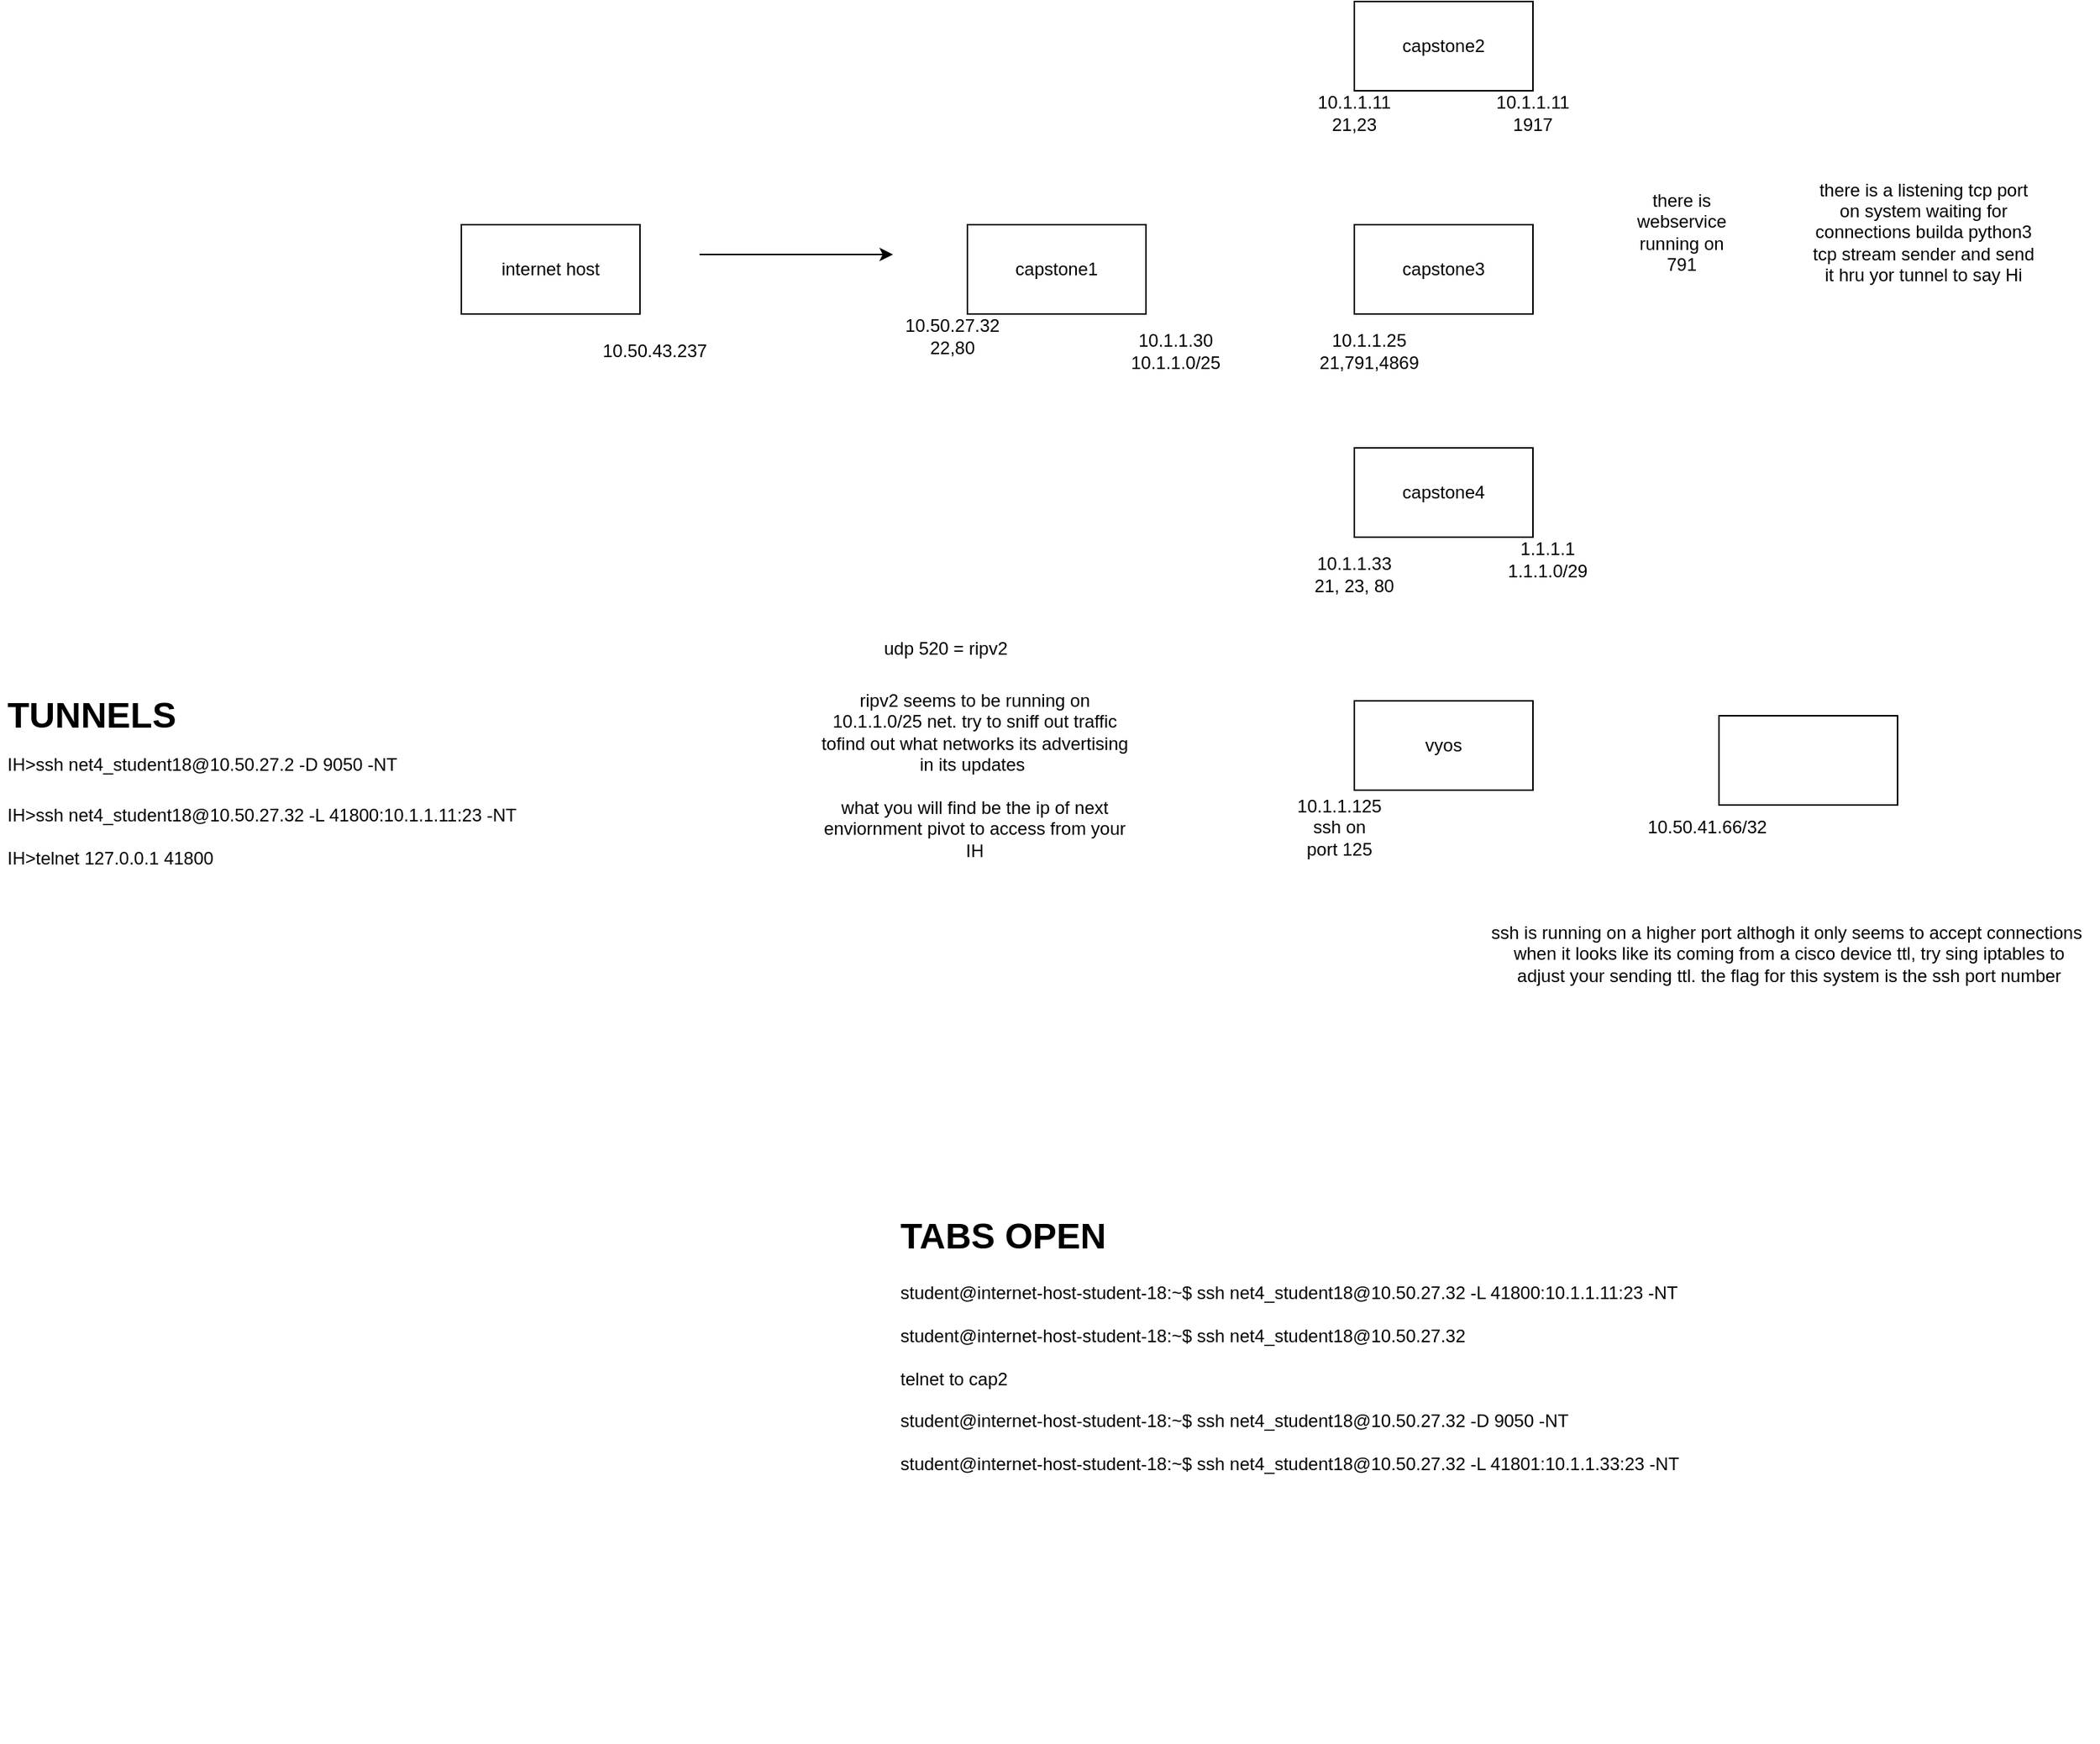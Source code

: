 <mxfile version="21.7.5" type="github">
  <diagram name="Page-1" id="FsDtjMjXBuNPlGgKIUJL">
    <mxGraphModel dx="2284" dy="798" grid="1" gridSize="10" guides="1" tooltips="1" connect="1" arrows="1" fold="1" page="1" pageScale="1" pageWidth="850" pageHeight="1100" math="0" shadow="0">
      <root>
        <mxCell id="0" />
        <mxCell id="1" parent="0" />
        <mxCell id="6MEH7u_Z3ntwBExG2UEn-1" value="capstone1" style="rounded=0;whiteSpace=wrap;html=1;" vertex="1" parent="1">
          <mxGeometry x="-140" y="260" width="120" height="60" as="geometry" />
        </mxCell>
        <mxCell id="6MEH7u_Z3ntwBExG2UEn-2" value="internet host" style="rounded=0;whiteSpace=wrap;html=1;" vertex="1" parent="1">
          <mxGeometry x="-480" y="260" width="120" height="60" as="geometry" />
        </mxCell>
        <mxCell id="6MEH7u_Z3ntwBExG2UEn-3" value="10.50.27.32&lt;br&gt;22,80" style="text;html=1;strokeColor=none;fillColor=none;align=center;verticalAlign=middle;whiteSpace=wrap;rounded=0;" vertex="1" parent="1">
          <mxGeometry x="-180" y="320" width="60" height="30" as="geometry" />
        </mxCell>
        <mxCell id="6MEH7u_Z3ntwBExG2UEn-4" value="10.1.1.30&lt;br&gt;10.1.1.0/25" style="text;html=1;strokeColor=none;fillColor=none;align=center;verticalAlign=middle;whiteSpace=wrap;rounded=0;" vertex="1" parent="1">
          <mxGeometry x="-30" y="330" width="60" height="30" as="geometry" />
        </mxCell>
        <mxCell id="6MEH7u_Z3ntwBExG2UEn-5" value="10.50.43.237" style="text;html=1;strokeColor=none;fillColor=none;align=center;verticalAlign=middle;whiteSpace=wrap;rounded=0;" vertex="1" parent="1">
          <mxGeometry x="-380" y="330" width="60" height="30" as="geometry" />
        </mxCell>
        <mxCell id="6MEH7u_Z3ntwBExG2UEn-6" value="" style="endArrow=classic;html=1;rounded=0;" edge="1" parent="1">
          <mxGeometry width="50" height="50" relative="1" as="geometry">
            <mxPoint x="-320" y="280" as="sourcePoint" />
            <mxPoint x="-190" y="280" as="targetPoint" />
          </mxGeometry>
        </mxCell>
        <mxCell id="6MEH7u_Z3ntwBExG2UEn-8" value="&lt;h1&gt;TUNNELS&lt;br style=&quot;border-color: var(--border-color); font-size: 12px; font-weight: 400; text-align: center;&quot;&gt;&lt;span style=&quot;font-size: 12px; font-weight: 400; text-align: center;&quot;&gt;IH&amp;gt;ssh net4_student18@10.50.27.2 -D 9050 -NT&lt;/span&gt;&lt;br&gt;&lt;/h1&gt;&lt;div&gt;&lt;span style=&quot;text-align: center;&quot;&gt;IH&amp;gt;ssh net4_student18@10.50.27.32 -L 41800:10.1.1.11:23 -NT&lt;br&gt;&lt;/span&gt;&lt;/div&gt;&lt;div&gt;&lt;span style=&quot;text-align: center;&quot;&gt;&lt;br&gt;&lt;/span&gt;&lt;/div&gt;&lt;div&gt;&lt;span style=&quot;text-align: center;&quot;&gt;IH&amp;gt;telnet 127.0.0.1 41800&lt;/span&gt;&lt;/div&gt;&lt;div&gt;&lt;span style=&quot;text-align: center;&quot;&gt;&lt;br&gt;&lt;/span&gt;&lt;/div&gt;&lt;div&gt;&lt;span style=&quot;text-align: center;&quot;&gt;&lt;br&gt;&lt;/span&gt;&lt;/div&gt;" style="text;html=1;strokeColor=none;fillColor=none;spacing=5;spacingTop=-20;whiteSpace=wrap;overflow=hidden;rounded=0;" vertex="1" parent="1">
          <mxGeometry x="-790" y="570" width="480" height="120" as="geometry" />
        </mxCell>
        <mxCell id="6MEH7u_Z3ntwBExG2UEn-9" value="capstone3" style="rounded=0;whiteSpace=wrap;html=1;" vertex="1" parent="1">
          <mxGeometry x="120" y="260" width="120" height="60" as="geometry" />
        </mxCell>
        <mxCell id="6MEH7u_Z3ntwBExG2UEn-10" value="10.1.1.25&lt;br&gt;21,791,4869" style="text;html=1;strokeColor=none;fillColor=none;align=center;verticalAlign=middle;whiteSpace=wrap;rounded=0;" vertex="1" parent="1">
          <mxGeometry x="100" y="330" width="60" height="30" as="geometry" />
        </mxCell>
        <mxCell id="6MEH7u_Z3ntwBExG2UEn-11" value="capstone4" style="rounded=0;whiteSpace=wrap;html=1;" vertex="1" parent="1">
          <mxGeometry x="120" y="410" width="120" height="60" as="geometry" />
        </mxCell>
        <mxCell id="6MEH7u_Z3ntwBExG2UEn-12" value="10.1.1.33&lt;br&gt;21, 23, 80" style="text;html=1;strokeColor=none;fillColor=none;align=center;verticalAlign=middle;whiteSpace=wrap;rounded=0;" vertex="1" parent="1">
          <mxGeometry x="90" y="480" width="60" height="30" as="geometry" />
        </mxCell>
        <mxCell id="6MEH7u_Z3ntwBExG2UEn-13" value="capstone2" style="rounded=0;whiteSpace=wrap;html=1;" vertex="1" parent="1">
          <mxGeometry x="120" y="110" width="120" height="60" as="geometry" />
        </mxCell>
        <mxCell id="6MEH7u_Z3ntwBExG2UEn-14" value="10.1.1.11&lt;br&gt;21,23" style="text;html=1;strokeColor=none;fillColor=none;align=center;verticalAlign=middle;whiteSpace=wrap;rounded=0;" vertex="1" parent="1">
          <mxGeometry x="90" y="170" width="60" height="30" as="geometry" />
        </mxCell>
        <mxCell id="6MEH7u_Z3ntwBExG2UEn-18" value="10.1.1.11&lt;br&gt;1917" style="text;html=1;strokeColor=none;fillColor=none;align=center;verticalAlign=middle;whiteSpace=wrap;rounded=0;" vertex="1" parent="1">
          <mxGeometry x="210" y="170" width="60" height="30" as="geometry" />
        </mxCell>
        <mxCell id="6MEH7u_Z3ntwBExG2UEn-19" value="vyos" style="rounded=0;whiteSpace=wrap;html=1;" vertex="1" parent="1">
          <mxGeometry x="120" y="580" width="120" height="60" as="geometry" />
        </mxCell>
        <mxCell id="6MEH7u_Z3ntwBExG2UEn-22" value="ripv2 seems to be running on 10.1.1.0/25 net. try to sniff out traffic tofind out what networks its advertising in its updates&amp;nbsp;&lt;br&gt;&lt;br&gt;what you will find be the ip of next enviornment pivot to access from your IH" style="text;html=1;strokeColor=none;fillColor=none;align=center;verticalAlign=middle;whiteSpace=wrap;rounded=0;" vertex="1" parent="1">
          <mxGeometry x="-240" y="580" width="210" height="100" as="geometry" />
        </mxCell>
        <mxCell id="6MEH7u_Z3ntwBExG2UEn-23" value="there is webservice running on 791" style="text;html=1;strokeColor=none;fillColor=none;align=center;verticalAlign=middle;whiteSpace=wrap;rounded=0;" vertex="1" parent="1">
          <mxGeometry x="310" y="250" width="60" height="30" as="geometry" />
        </mxCell>
        <mxCell id="6MEH7u_Z3ntwBExG2UEn-24" value="there is a listening tcp port on system waiting for connections builda python3 tcp stream sender and send it hru yor tunnel to say Hi" style="text;html=1;strokeColor=none;fillColor=none;align=center;verticalAlign=middle;whiteSpace=wrap;rounded=0;" vertex="1" parent="1">
          <mxGeometry x="425" y="250" width="155" height="30" as="geometry" />
        </mxCell>
        <mxCell id="6MEH7u_Z3ntwBExG2UEn-26" value="udp 520 = ripv2" style="text;html=1;align=center;verticalAlign=middle;resizable=0;points=[];autosize=1;strokeColor=none;fillColor=none;" vertex="1" parent="1">
          <mxGeometry x="-210" y="530" width="110" height="30" as="geometry" />
        </mxCell>
        <mxCell id="6MEH7u_Z3ntwBExG2UEn-27" value="1.1.1.1&lt;br&gt;1.1.1.0/29" style="text;html=1;strokeColor=none;fillColor=none;align=center;verticalAlign=middle;whiteSpace=wrap;rounded=0;" vertex="1" parent="1">
          <mxGeometry x="220" y="470" width="60" height="30" as="geometry" />
        </mxCell>
        <mxCell id="6MEH7u_Z3ntwBExG2UEn-28" value="10.1.1.125&lt;br&gt;ssh on port 125" style="text;html=1;strokeColor=none;fillColor=none;align=center;verticalAlign=middle;whiteSpace=wrap;rounded=0;" vertex="1" parent="1">
          <mxGeometry x="80" y="650" width="60" height="30" as="geometry" />
        </mxCell>
        <mxCell id="6MEH7u_Z3ntwBExG2UEn-29" value="&amp;nbsp;10.50.41.66/32" style="text;html=1;align=center;verticalAlign=middle;resizable=0;points=[];autosize=1;strokeColor=none;fillColor=none;" vertex="1" parent="1">
          <mxGeometry x="300" y="650" width="110" height="30" as="geometry" />
        </mxCell>
        <mxCell id="6MEH7u_Z3ntwBExG2UEn-30" value="" style="rounded=0;whiteSpace=wrap;html=1;rotation=0;" vertex="1" parent="1">
          <mxGeometry x="365" y="590" width="120" height="60" as="geometry" />
        </mxCell>
        <mxCell id="6MEH7u_Z3ntwBExG2UEn-35" value="ssh is running on a higher port althogh it only seems to accept connections&lt;br&gt;&amp;nbsp;when it looks like its coming from a cisco device ttl, try sing iptables to&lt;br&gt;&amp;nbsp;adjust your sending ttl. the flag for this system is the ssh port number" style="text;html=1;align=center;verticalAlign=middle;resizable=0;points=[];autosize=1;strokeColor=none;fillColor=none;" vertex="1" parent="1">
          <mxGeometry x="200" y="720" width="420" height="60" as="geometry" />
        </mxCell>
        <mxCell id="6MEH7u_Z3ntwBExG2UEn-38" value="&lt;h1&gt;TABS OPEN&lt;/h1&gt;&lt;div&gt;&lt;div&gt;student@internet-host-student-18:~$ ssh net4_student18@10.50.27.32 -L 41800:10.1.1.11:23 -NT&lt;/div&gt;&lt;/div&gt;&lt;div&gt;&lt;br&gt;&lt;/div&gt;&lt;div&gt;&lt;div&gt;student@internet-host-student-18:~$ ssh net4_student18@10.50.27.32&lt;/div&gt;&lt;/div&gt;&lt;div&gt;&lt;br&gt;&lt;/div&gt;&lt;div&gt;telnet to cap2&lt;/div&gt;&lt;div&gt;&lt;br&gt;&lt;/div&gt;&lt;div&gt;&lt;div&gt;student@internet-host-student-18:~$ ssh net4_student18@10.50.27.32 -D 9050 -NT&lt;/div&gt;&lt;/div&gt;&lt;div&gt;&lt;br&gt;&lt;/div&gt;&lt;div&gt;&lt;div&gt;student@internet-host-student-18:~$ ssh net4_student18@10.50.27.32 -L 41801:10.1.1.33:23 -NT&lt;/div&gt;&lt;/div&gt;&lt;div&gt;&lt;br&gt;&lt;/div&gt;&lt;div&gt;&lt;br&gt;&lt;/div&gt;&lt;div&gt;&lt;br&gt;&lt;/div&gt;&lt;div&gt;&lt;br&gt;&lt;/div&gt;" style="text;html=1;strokeColor=none;fillColor=none;spacing=5;spacingTop=-20;whiteSpace=wrap;overflow=hidden;rounded=0;" vertex="1" parent="1">
          <mxGeometry x="-190" y="920" width="660" height="360" as="geometry" />
        </mxCell>
      </root>
    </mxGraphModel>
  </diagram>
</mxfile>
